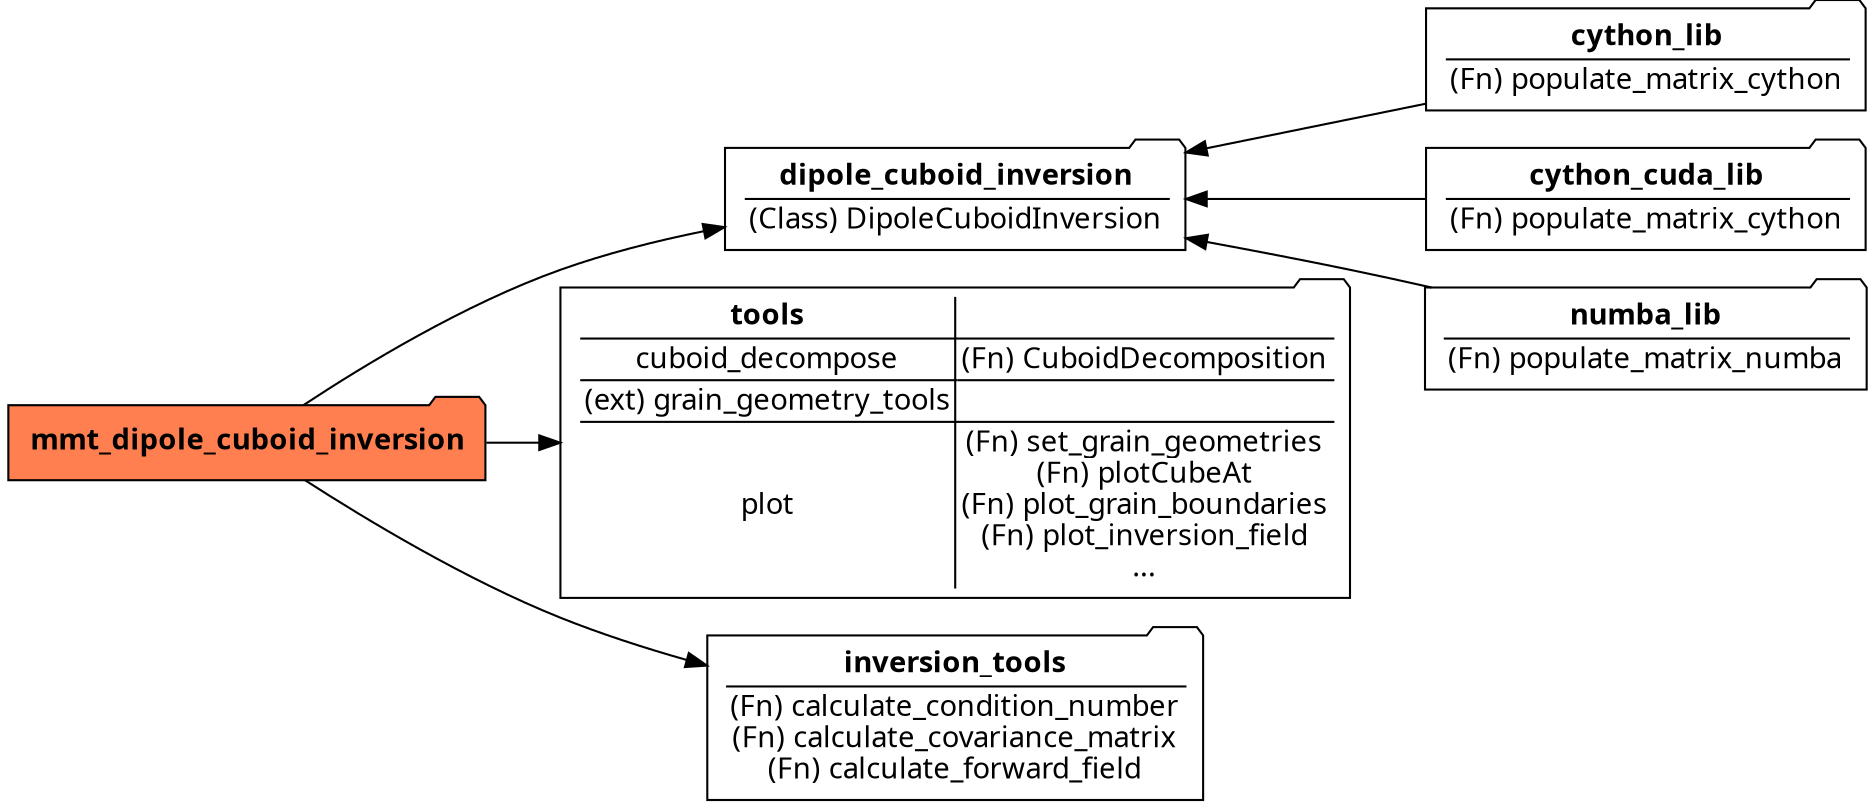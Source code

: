 digraph "packages" {
    node [shape=folder fontname=FiraMono]
    mmt_dpinv [style=filled fillcolor=coral label=<
        <TABLE BORDER="0" CELLBORDER="0" CELLSPACING="0">
            <TR><TD><B>mmt_dipole_cuboid_inversion</B></TD></TR>
        </TABLE>>];
    dpinv [label=<
        <TABLE BORDER="0" CELLBORDER="0" ROWS="*" CELLSPACING="1">
            <TR><TD><B>dipole_cuboid_inversion</B></TD></TR>
            <TR><TD>(Class) DipoleCuboidInversion</TD></TR>
        </TABLE>>];
    clib [label=<
        <TABLE BORDER="0" CELLBORDER="0" ROWS="*" COLUMNS="*" CELLSPACING="1">
            <TR><TD><B>cython_lib</B></TD></TR>
            <TR><TD>(Fn) populate_matrix_cython</TD></TR>
        </TABLE>>];
    cclib [label=<
        <TABLE BORDER="0" CELLBORDER="0" ROWS="*" COLUMNS="*" CELLSPACING="1">
            <TR><TD><B>cython_cuda_lib</B></TD></TR>
            <TR><TD>(Fn) populate_matrix_cython</TD></TR>
        </TABLE>>];
    nlib [label=<
        <TABLE BORDER="0" CELLBORDER="0" ROWS="*" COLUMNS="*" CELLSPACING="1">
            <TR><TD><B>numba_lib</B></TD></TR>
            <TR><TD>(Fn) populate_matrix_numba</TD></TR>
        </TABLE>>];
    tools [label=<
        <TABLE BORDER="0" CELLBORDER="0" ROWS="*" COLUMNS="*" CELLSPACING="1">
            <TR><TD><B>tools</B></TD></TR>
            <TR>
              <TD>cuboid_decompose</TD>
              <TD>(Fn) CuboidDecomposition</TD>
            </TR>
            <TR><TD>(ext) grain_geometry_tools</TD></TR>
            <TR>
              <TD>plot</TD>
              <TD>(Fn) set_grain_geometries<BR/>(Fn) plotCubeAt<BR/>(Fn) plot_grain_boundaries<BR/>(Fn) plot_inversion_field<BR/>...</TD>
            </TR>
        </TABLE>>];
    invtools [label=<
        <TABLE BORDER="0" CELLBORDER="0" ROWS="*" COLUMNS="*" CELLSPACING="1">
            <TR><TD><B>inversion_tools</B></TD></TR>
            <TR><TD>(Fn) calculate_condition_number<BR/>(Fn) calculate_covariance_matrix<BR/>(Fn) calculate_forward_field</TD></TR>
        </TABLE>>];
    rankdir=LR;
    mmt_dpinv -> dpinv;
    mmt_dpinv -> invtools;
    mmt_dpinv -> tools;
    dpinv -> {clib,cclib,nlib} [dir=back];
}
